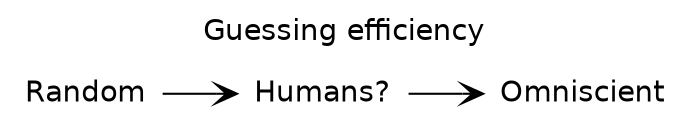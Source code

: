 digraph {
  rankdir = LR;
  fontname = Helvetica;
  node[shape=none fontname=Helvetica];
  edge[arrowhead=vee];
  label = "Guessing efficiency";
  labelloc = t;
  totally_random -> humans -> omniscient;
  totally_random[label="Random"];
  humans[label="Humans?"];
  omniscient[label="Omniscient"];
}
